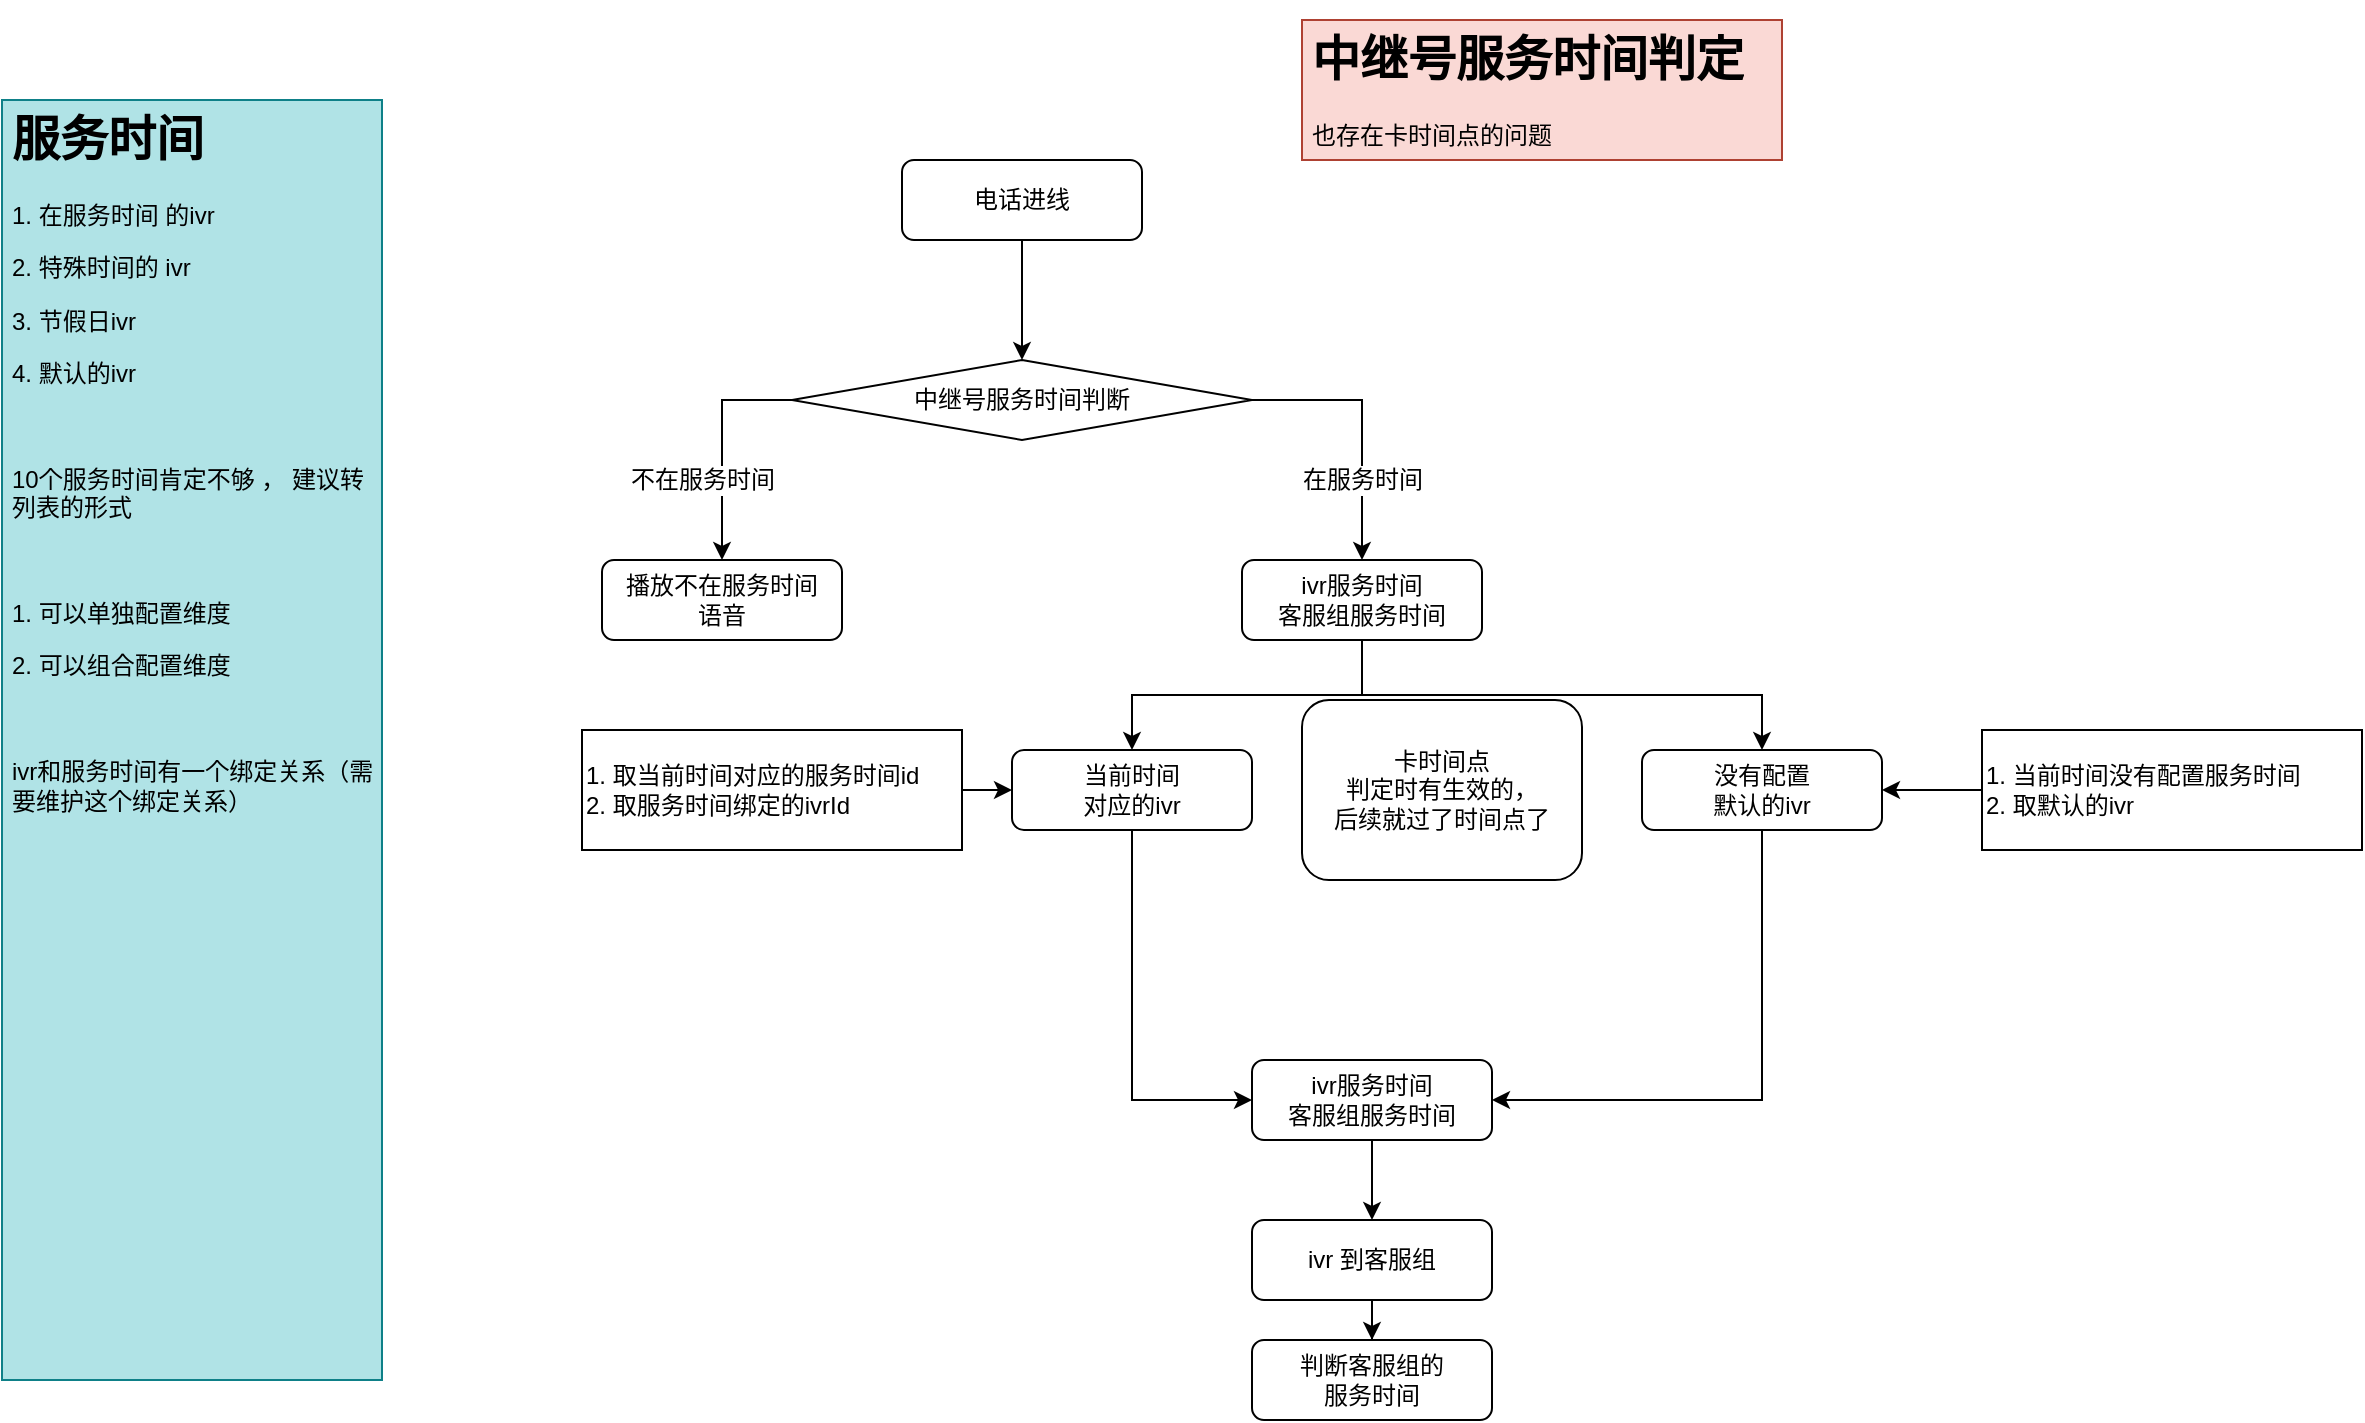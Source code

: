<mxfile version="12.6.7" type="github">
  <diagram id="C5RBs43oDa-KdzZeNtuy" name="Page-1">
    <mxGraphModel dx="2249" dy="790" grid="1" gridSize="10" guides="1" tooltips="1" connect="1" arrows="1" fold="1" page="1" pageScale="1" pageWidth="827" pageHeight="1169" math="0" shadow="0">
      <root>
        <mxCell id="WIyWlLk6GJQsqaUBKTNV-0"/>
        <mxCell id="WIyWlLk6GJQsqaUBKTNV-1" parent="WIyWlLk6GJQsqaUBKTNV-0"/>
        <mxCell id="XydmrX_YFhf04H4YOuTL-10" style="edgeStyle=orthogonalEdgeStyle;rounded=0;orthogonalLoop=1;jettySize=auto;html=1;entryX=0.5;entryY=0;entryDx=0;entryDy=0;" edge="1" parent="WIyWlLk6GJQsqaUBKTNV-1" source="WIyWlLk6GJQsqaUBKTNV-3" target="XydmrX_YFhf04H4YOuTL-1">
          <mxGeometry relative="1" as="geometry"/>
        </mxCell>
        <mxCell id="WIyWlLk6GJQsqaUBKTNV-3" value="电话进线" style="rounded=1;whiteSpace=wrap;html=1;fontSize=12;glass=0;strokeWidth=1;shadow=0;" parent="WIyWlLk6GJQsqaUBKTNV-1" vertex="1">
          <mxGeometry x="160" y="80" width="120" height="40" as="geometry"/>
        </mxCell>
        <mxCell id="XydmrX_YFhf04H4YOuTL-3" style="edgeStyle=orthogonalEdgeStyle;rounded=0;orthogonalLoop=1;jettySize=auto;html=1;exitX=0;exitY=0.5;exitDx=0;exitDy=0;" edge="1" parent="WIyWlLk6GJQsqaUBKTNV-1" source="XydmrX_YFhf04H4YOuTL-1" target="XydmrX_YFhf04H4YOuTL-2">
          <mxGeometry relative="1" as="geometry"/>
        </mxCell>
        <mxCell id="XydmrX_YFhf04H4YOuTL-4" value="不在服务时间" style="text;html=1;align=center;verticalAlign=middle;resizable=0;points=[];labelBackgroundColor=#ffffff;" vertex="1" connectable="0" parent="XydmrX_YFhf04H4YOuTL-3">
          <mxGeometry x="-0.423" y="-2" relative="1" as="geometry">
            <mxPoint x="-12" y="42" as="offset"/>
          </mxGeometry>
        </mxCell>
        <mxCell id="XydmrX_YFhf04H4YOuTL-8" style="edgeStyle=orthogonalEdgeStyle;rounded=0;orthogonalLoop=1;jettySize=auto;html=1;entryX=0.5;entryY=0;entryDx=0;entryDy=0;exitX=1;exitY=0.5;exitDx=0;exitDy=0;" edge="1" parent="WIyWlLk6GJQsqaUBKTNV-1" source="XydmrX_YFhf04H4YOuTL-1" target="XydmrX_YFhf04H4YOuTL-7">
          <mxGeometry relative="1" as="geometry">
            <mxPoint x="360" y="200" as="sourcePoint"/>
          </mxGeometry>
        </mxCell>
        <mxCell id="XydmrX_YFhf04H4YOuTL-9" value="在服务时间" style="text;html=1;align=center;verticalAlign=middle;resizable=0;points=[];labelBackgroundColor=#ffffff;" vertex="1" connectable="0" parent="XydmrX_YFhf04H4YOuTL-8">
          <mxGeometry x="-0.412" y="2" relative="1" as="geometry">
            <mxPoint x="15" y="42" as="offset"/>
          </mxGeometry>
        </mxCell>
        <mxCell id="XydmrX_YFhf04H4YOuTL-1" value="中继号服务时间判断" style="rhombus;whiteSpace=wrap;html=1;" vertex="1" parent="WIyWlLk6GJQsqaUBKTNV-1">
          <mxGeometry x="105" y="180" width="230" height="40" as="geometry"/>
        </mxCell>
        <mxCell id="XydmrX_YFhf04H4YOuTL-2" value="播放不在服务时间&lt;br&gt;语音" style="rounded=1;whiteSpace=wrap;html=1;fontSize=12;glass=0;strokeWidth=1;shadow=0;" vertex="1" parent="WIyWlLk6GJQsqaUBKTNV-1">
          <mxGeometry x="10" y="280" width="120" height="40" as="geometry"/>
        </mxCell>
        <mxCell id="XydmrX_YFhf04H4YOuTL-13" style="edgeStyle=orthogonalEdgeStyle;rounded=0;orthogonalLoop=1;jettySize=auto;html=1;entryX=0.5;entryY=0;entryDx=0;entryDy=0;" edge="1" parent="WIyWlLk6GJQsqaUBKTNV-1" source="XydmrX_YFhf04H4YOuTL-7" target="XydmrX_YFhf04H4YOuTL-11">
          <mxGeometry relative="1" as="geometry"/>
        </mxCell>
        <mxCell id="XydmrX_YFhf04H4YOuTL-15" style="edgeStyle=orthogonalEdgeStyle;rounded=0;orthogonalLoop=1;jettySize=auto;html=1;exitX=0.5;exitY=1;exitDx=0;exitDy=0;" edge="1" parent="WIyWlLk6GJQsqaUBKTNV-1" source="XydmrX_YFhf04H4YOuTL-7" target="XydmrX_YFhf04H4YOuTL-12">
          <mxGeometry relative="1" as="geometry"/>
        </mxCell>
        <mxCell id="XydmrX_YFhf04H4YOuTL-7" value="ivr服务时间&lt;br&gt;客服组服务时间" style="rounded=1;whiteSpace=wrap;html=1;fontSize=12;glass=0;strokeWidth=1;shadow=0;" vertex="1" parent="WIyWlLk6GJQsqaUBKTNV-1">
          <mxGeometry x="330" y="280" width="120" height="40" as="geometry"/>
        </mxCell>
        <mxCell id="XydmrX_YFhf04H4YOuTL-30" style="edgeStyle=orthogonalEdgeStyle;rounded=0;orthogonalLoop=1;jettySize=auto;html=1;entryX=0;entryY=0.5;entryDx=0;entryDy=0;" edge="1" parent="WIyWlLk6GJQsqaUBKTNV-1" source="XydmrX_YFhf04H4YOuTL-11" target="XydmrX_YFhf04H4YOuTL-29">
          <mxGeometry relative="1" as="geometry"/>
        </mxCell>
        <mxCell id="XydmrX_YFhf04H4YOuTL-11" value="当前时间&lt;br&gt;对应的ivr" style="rounded=1;whiteSpace=wrap;html=1;fontSize=12;glass=0;strokeWidth=1;shadow=0;" vertex="1" parent="WIyWlLk6GJQsqaUBKTNV-1">
          <mxGeometry x="215" y="375" width="120" height="40" as="geometry"/>
        </mxCell>
        <mxCell id="XydmrX_YFhf04H4YOuTL-31" style="edgeStyle=orthogonalEdgeStyle;rounded=0;orthogonalLoop=1;jettySize=auto;html=1;entryX=1;entryY=0.5;entryDx=0;entryDy=0;exitX=0.5;exitY=1;exitDx=0;exitDy=0;" edge="1" parent="WIyWlLk6GJQsqaUBKTNV-1" source="XydmrX_YFhf04H4YOuTL-12" target="XydmrX_YFhf04H4YOuTL-29">
          <mxGeometry relative="1" as="geometry"/>
        </mxCell>
        <mxCell id="XydmrX_YFhf04H4YOuTL-12" value="没有配置&lt;br&gt;默认的ivr" style="rounded=1;whiteSpace=wrap;html=1;fontSize=12;glass=0;strokeWidth=1;shadow=0;" vertex="1" parent="WIyWlLk6GJQsqaUBKTNV-1">
          <mxGeometry x="530" y="375" width="120" height="40" as="geometry"/>
        </mxCell>
        <mxCell id="XydmrX_YFhf04H4YOuTL-20" style="edgeStyle=orthogonalEdgeStyle;rounded=0;orthogonalLoop=1;jettySize=auto;html=1;entryX=0;entryY=0.5;entryDx=0;entryDy=0;" edge="1" parent="WIyWlLk6GJQsqaUBKTNV-1" source="XydmrX_YFhf04H4YOuTL-19" target="XydmrX_YFhf04H4YOuTL-11">
          <mxGeometry relative="1" as="geometry"/>
        </mxCell>
        <mxCell id="XydmrX_YFhf04H4YOuTL-19" value="1. 取当前时间对应的服务时间id&lt;br&gt;2. 取服务时间绑定的ivrId" style="rounded=0;whiteSpace=wrap;html=1;align=left;" vertex="1" parent="WIyWlLk6GJQsqaUBKTNV-1">
          <mxGeometry y="365" width="190" height="60" as="geometry"/>
        </mxCell>
        <mxCell id="XydmrX_YFhf04H4YOuTL-22" style="edgeStyle=orthogonalEdgeStyle;rounded=0;orthogonalLoop=1;jettySize=auto;html=1;" edge="1" parent="WIyWlLk6GJQsqaUBKTNV-1" source="XydmrX_YFhf04H4YOuTL-21" target="XydmrX_YFhf04H4YOuTL-12">
          <mxGeometry relative="1" as="geometry"/>
        </mxCell>
        <mxCell id="XydmrX_YFhf04H4YOuTL-21" value="1. 当前时间没有配置服务时间&lt;br&gt;2. 取默认的ivr" style="rounded=0;whiteSpace=wrap;html=1;align=left;" vertex="1" parent="WIyWlLk6GJQsqaUBKTNV-1">
          <mxGeometry x="700" y="365" width="190" height="60" as="geometry"/>
        </mxCell>
        <mxCell id="XydmrX_YFhf04H4YOuTL-24" value="&lt;h1&gt;服务时间&lt;/h1&gt;&lt;p&gt;1. 在服务时间 的ivr&lt;/p&gt;&lt;p&gt;2. 特殊时间的 ivr&lt;/p&gt;&lt;p&gt;3. 节假日ivr&lt;/p&gt;&lt;p&gt;4. 默认的ivr&lt;/p&gt;&lt;p&gt;&lt;br&gt;&lt;/p&gt;&lt;p&gt;10个服务时间肯定不够 ， 建议转列表的形式&lt;/p&gt;&lt;p&gt;&lt;br&gt;&lt;/p&gt;&lt;p&gt;1. 可以单独配置维度&lt;/p&gt;&lt;p&gt;2. 可以组合配置维度&lt;/p&gt;&lt;p&gt;&lt;br&gt;&lt;/p&gt;&lt;p&gt;ivr和服务时间有一个绑定关系（需要维护这个绑定关系）&lt;/p&gt;" style="text;html=1;strokeColor=#0e8088;fillColor=#b0e3e6;spacing=5;spacingTop=-20;whiteSpace=wrap;overflow=hidden;rounded=0;align=left;" vertex="1" parent="WIyWlLk6GJQsqaUBKTNV-1">
          <mxGeometry x="-290" y="50" width="190" height="640" as="geometry"/>
        </mxCell>
        <mxCell id="XydmrX_YFhf04H4YOuTL-25" value="卡时间点&lt;br&gt;判定时有生效的，&lt;br&gt;后续就过了时间点了" style="rounded=1;whiteSpace=wrap;html=1;fontSize=12;glass=0;strokeWidth=1;shadow=0;" vertex="1" parent="WIyWlLk6GJQsqaUBKTNV-1">
          <mxGeometry x="360" y="350" width="140" height="90" as="geometry"/>
        </mxCell>
        <mxCell id="XydmrX_YFhf04H4YOuTL-37" style="edgeStyle=orthogonalEdgeStyle;rounded=0;orthogonalLoop=1;jettySize=auto;html=1;entryX=0.5;entryY=0;entryDx=0;entryDy=0;" edge="1" parent="WIyWlLk6GJQsqaUBKTNV-1" source="XydmrX_YFhf04H4YOuTL-29" target="XydmrX_YFhf04H4YOuTL-33">
          <mxGeometry relative="1" as="geometry"/>
        </mxCell>
        <mxCell id="XydmrX_YFhf04H4YOuTL-29" value="ivr服务时间&lt;br&gt;客服组服务时间" style="rounded=1;whiteSpace=wrap;html=1;fontSize=12;glass=0;strokeWidth=1;shadow=0;" vertex="1" parent="WIyWlLk6GJQsqaUBKTNV-1">
          <mxGeometry x="335" y="530" width="120" height="40" as="geometry"/>
        </mxCell>
        <mxCell id="XydmrX_YFhf04H4YOuTL-32" value="&lt;h1&gt;中继号服务时间判定&lt;/h1&gt;&lt;p&gt;也存在卡时间点的问题&lt;/p&gt;" style="text;html=1;strokeColor=#ae4132;fillColor=#fad9d5;spacing=5;spacingTop=-20;whiteSpace=wrap;overflow=hidden;rounded=0;align=left;" vertex="1" parent="WIyWlLk6GJQsqaUBKTNV-1">
          <mxGeometry x="360" y="10" width="240" height="70" as="geometry"/>
        </mxCell>
        <mxCell id="XydmrX_YFhf04H4YOuTL-39" value="" style="edgeStyle=orthogonalEdgeStyle;rounded=0;orthogonalLoop=1;jettySize=auto;html=1;entryX=0.5;entryY=0;entryDx=0;entryDy=0;" edge="1" parent="WIyWlLk6GJQsqaUBKTNV-1" source="XydmrX_YFhf04H4YOuTL-33" target="XydmrX_YFhf04H4YOuTL-34">
          <mxGeometry relative="1" as="geometry">
            <mxPoint x="395" y="730" as="targetPoint"/>
          </mxGeometry>
        </mxCell>
        <mxCell id="XydmrX_YFhf04H4YOuTL-33" value="ivr 到客服组" style="rounded=1;whiteSpace=wrap;html=1;fontSize=12;glass=0;strokeWidth=1;shadow=0;" vertex="1" parent="WIyWlLk6GJQsqaUBKTNV-1">
          <mxGeometry x="335" y="610" width="120" height="40" as="geometry"/>
        </mxCell>
        <mxCell id="XydmrX_YFhf04H4YOuTL-34" value="判断客服组的&lt;br&gt;服务时间" style="rounded=1;whiteSpace=wrap;html=1;fontSize=12;glass=0;strokeWidth=1;shadow=0;" vertex="1" parent="WIyWlLk6GJQsqaUBKTNV-1">
          <mxGeometry x="335" y="670" width="120" height="40" as="geometry"/>
        </mxCell>
      </root>
    </mxGraphModel>
  </diagram>
</mxfile>
